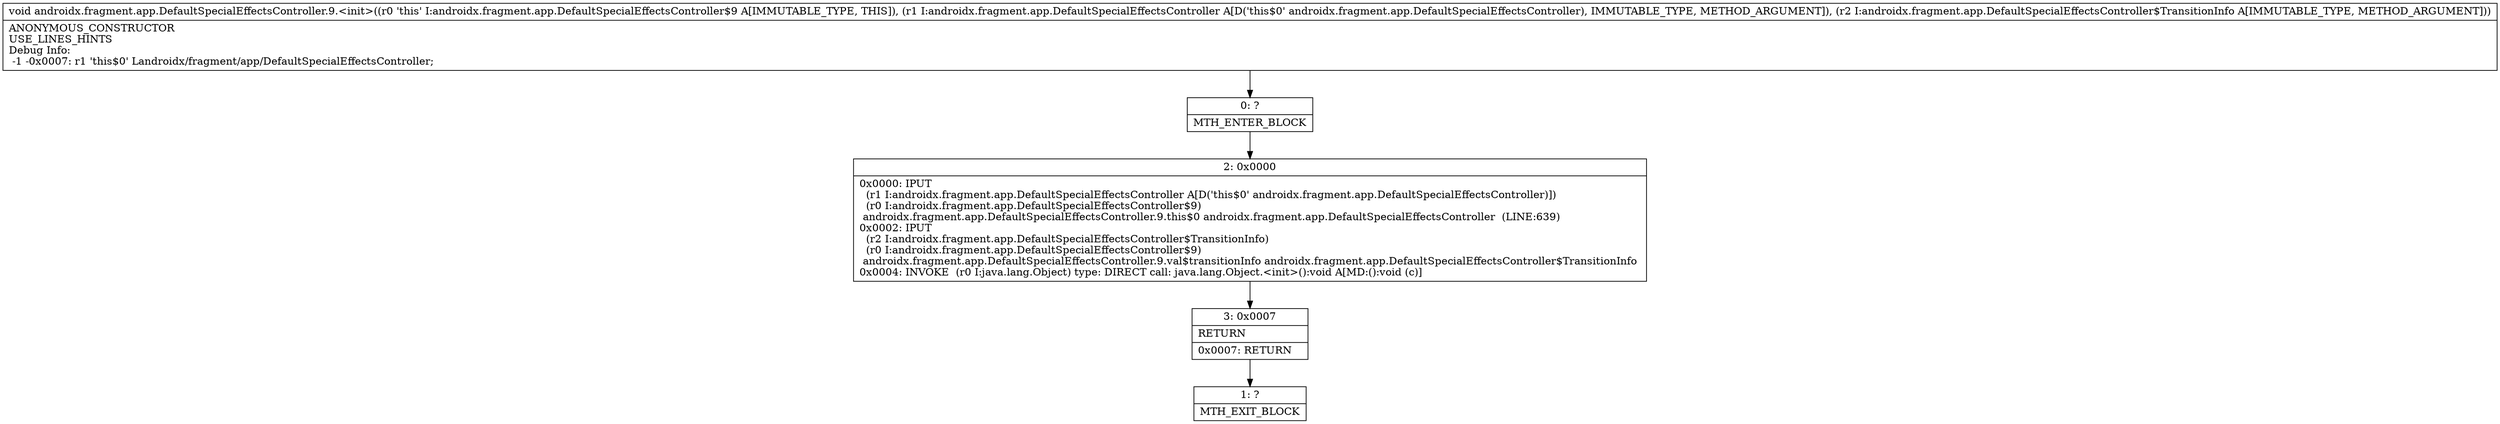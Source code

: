 digraph "CFG forandroidx.fragment.app.DefaultSpecialEffectsController.9.\<init\>(Landroidx\/fragment\/app\/DefaultSpecialEffectsController;Landroidx\/fragment\/app\/DefaultSpecialEffectsController$TransitionInfo;)V" {
Node_0 [shape=record,label="{0\:\ ?|MTH_ENTER_BLOCK\l}"];
Node_2 [shape=record,label="{2\:\ 0x0000|0x0000: IPUT  \l  (r1 I:androidx.fragment.app.DefaultSpecialEffectsController A[D('this$0' androidx.fragment.app.DefaultSpecialEffectsController)])\l  (r0 I:androidx.fragment.app.DefaultSpecialEffectsController$9)\l androidx.fragment.app.DefaultSpecialEffectsController.9.this$0 androidx.fragment.app.DefaultSpecialEffectsController  (LINE:639)\l0x0002: IPUT  \l  (r2 I:androidx.fragment.app.DefaultSpecialEffectsController$TransitionInfo)\l  (r0 I:androidx.fragment.app.DefaultSpecialEffectsController$9)\l androidx.fragment.app.DefaultSpecialEffectsController.9.val$transitionInfo androidx.fragment.app.DefaultSpecialEffectsController$TransitionInfo \l0x0004: INVOKE  (r0 I:java.lang.Object) type: DIRECT call: java.lang.Object.\<init\>():void A[MD:():void (c)]\l}"];
Node_3 [shape=record,label="{3\:\ 0x0007|RETURN\l|0x0007: RETURN   \l}"];
Node_1 [shape=record,label="{1\:\ ?|MTH_EXIT_BLOCK\l}"];
MethodNode[shape=record,label="{void androidx.fragment.app.DefaultSpecialEffectsController.9.\<init\>((r0 'this' I:androidx.fragment.app.DefaultSpecialEffectsController$9 A[IMMUTABLE_TYPE, THIS]), (r1 I:androidx.fragment.app.DefaultSpecialEffectsController A[D('this$0' androidx.fragment.app.DefaultSpecialEffectsController), IMMUTABLE_TYPE, METHOD_ARGUMENT]), (r2 I:androidx.fragment.app.DefaultSpecialEffectsController$TransitionInfo A[IMMUTABLE_TYPE, METHOD_ARGUMENT]))  | ANONYMOUS_CONSTRUCTOR\lUSE_LINES_HINTS\lDebug Info:\l  \-1 \-0x0007: r1 'this$0' Landroidx\/fragment\/app\/DefaultSpecialEffectsController;\l}"];
MethodNode -> Node_0;Node_0 -> Node_2;
Node_2 -> Node_3;
Node_3 -> Node_1;
}

